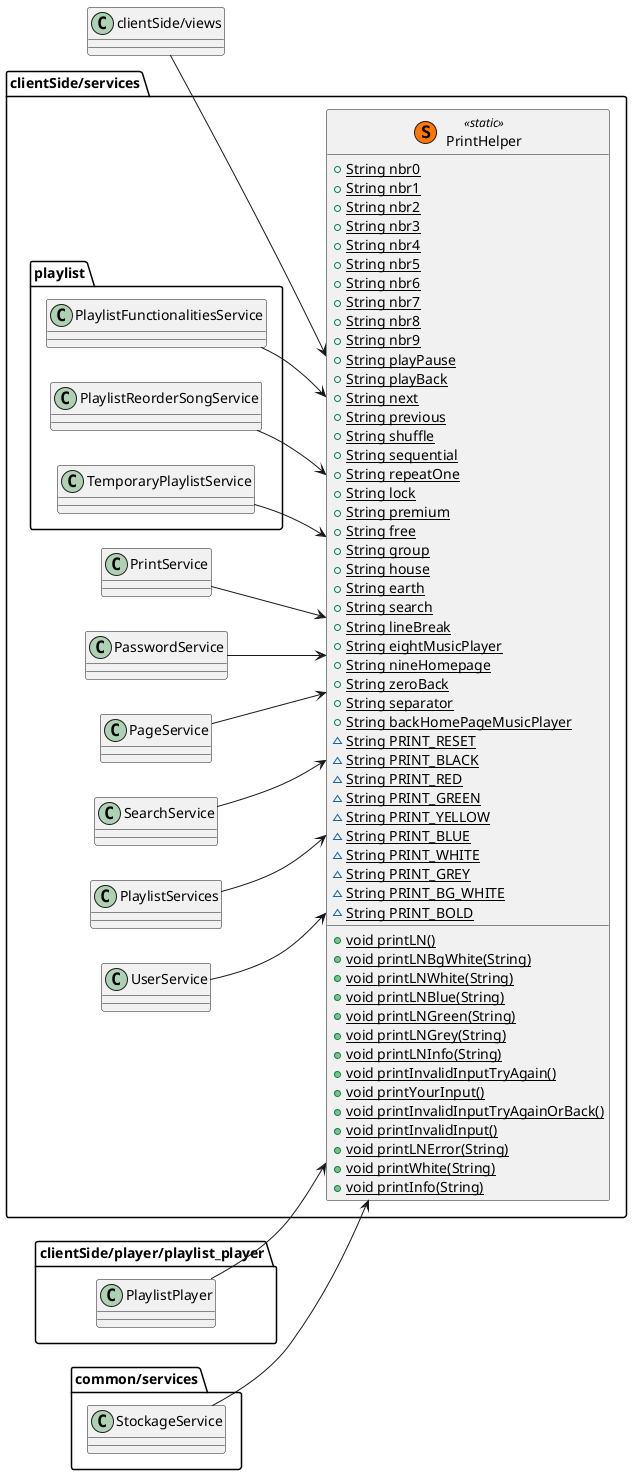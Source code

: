 @startuml
left to right direction
class clientSide/services.PrintHelper << (S, #FF7700) static >>{
+ {static} String nbr0
+ {static} String nbr1
+ {static} String nbr2
+ {static} String nbr3
+ {static} String nbr4
+ {static} String nbr5
+ {static} String nbr6
+ {static} String nbr7
+ {static} String nbr8
+ {static} String nbr9
+ {static} String playPause
+ {static} String playBack
+ {static} String next
+ {static} String previous
+ {static} String shuffle
+ {static} String sequential
+ {static} String repeatOne
+ {static} String lock
+ {static} String premium
+ {static} String free
+ {static} String group
+ {static} String house
+ {static} String earth
+ {static} String search
+ {static} String lineBreak
+ {static} String eightMusicPlayer
+ {static} String nineHomepage
+ {static} String zeroBack
+ {static} String separator
+ {static} String backHomePageMusicPlayer
~ {static} String PRINT_RESET
~ {static} String PRINT_BLACK
~ {static} String PRINT_RED
~ {static} String PRINT_GREEN
~ {static} String PRINT_YELLOW
~ {static} String PRINT_BLUE
~ {static} String PRINT_WHITE
~ {static} String PRINT_GREY
~ {static} String PRINT_BG_WHITE
~ {static} String PRINT_BOLD
+ {static} void printLN()
+ {static} void printLNBgWhite(String)
+ {static} void printLNWhite(String)
+ {static} void printLNBlue(String)
+ {static} void printLNGreen(String)
+ {static} void printLNGrey(String)
+ {static} void printLNInfo(String)
+ {static} void printInvalidInputTryAgain()
+ {static} void printYourInput()
+ {static} void printInvalidInputTryAgainOrBack()
+ {static} void printInvalidInput()
+ {static} void printLNError(String)
+ {static} void printWhite(String)
+ {static} void printInfo(String)
}

"clientSide/services.PrintService" --> "clientSide/services.PrintHelper"
"clientSide/services.PasswordService" --> "clientSide/services.PrintHelper"
"clientSide/services.PageService" --> "clientSide/services.PrintHelper"
"clientSide/services.SearchService" --> "clientSide/services.PrintHelper"
"clientSide/services.PlaylistServices" --> "clientSide/services.PrintHelper"
"clientSide/services.UserService" --> "clientSide/services.PrintHelper"
"clientSide/services.playlist.PlaylistFunctionalitiesService" --> "clientSide/services.PrintHelper"
"clientSide/services.playlist.PlaylistReorderSongService" --> "clientSide/services.PrintHelper"
"clientSide/services.playlist.TemporaryPlaylistService" --> "clientSide/services.PrintHelper"
"clientSide/views" --> "clientSide/services.PrintHelper"
"clientSide/player/playlist_player.PlaylistPlayer" --> "clientSide/services.PrintHelper"
"common/services.StockageService" --> "clientSide/services.PrintHelper"

@enduml